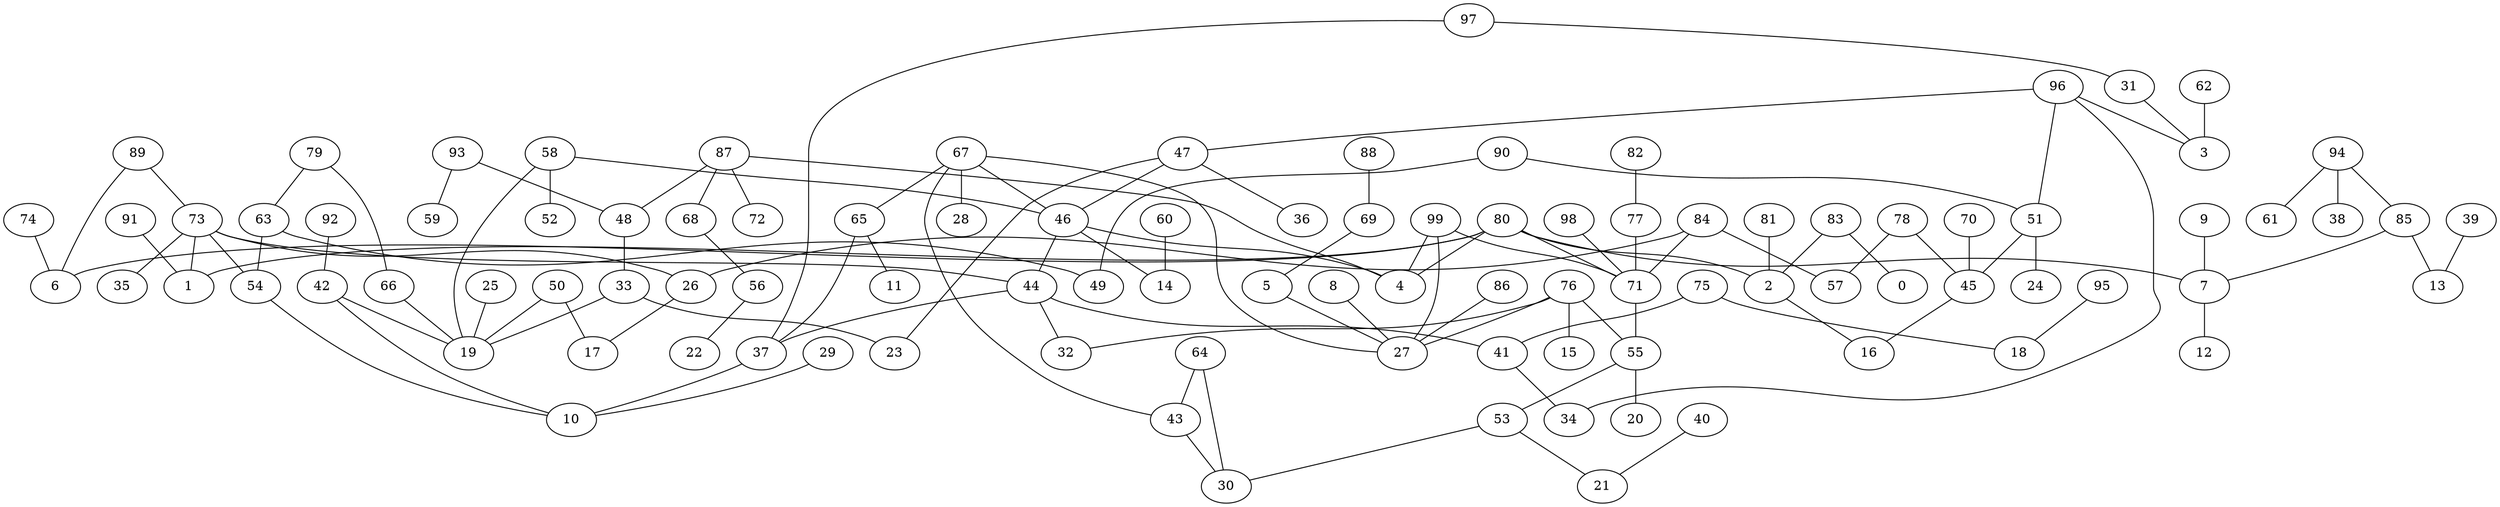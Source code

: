 digraph GG_graph {

subgraph G_graph {
edge [color = black]
"92" -> "42" [dir = none]
"89" -> "6" [dir = none]
"60" -> "14" [dir = none]
"78" -> "57" [dir = none]
"78" -> "45" [dir = none]
"88" -> "69" [dir = none]
"82" -> "77" [dir = none]
"40" -> "21" [dir = none]
"86" -> "27" [dir = none]
"91" -> "1" [dir = none]
"42" -> "19" [dir = none]
"63" -> "49" [dir = none]
"77" -> "71" [dir = none]
"29" -> "10" [dir = none]
"99" -> "4" [dir = none]
"97" -> "31" [dir = none]
"97" -> "37" [dir = none]
"68" -> "56" [dir = none]
"83" -> "0" [dir = none]
"83" -> "2" [dir = none]
"51" -> "24" [dir = none]
"51" -> "45" [dir = none]
"9" -> "7" [dir = none]
"93" -> "59" [dir = none]
"93" -> "48" [dir = none]
"94" -> "61" [dir = none]
"94" -> "38" [dir = none]
"94" -> "85" [dir = none]
"26" -> "17" [dir = none]
"5" -> "27" [dir = none]
"50" -> "17" [dir = none]
"67" -> "65" [dir = none]
"67" -> "28" [dir = none]
"67" -> "27" [dir = none]
"67" -> "43" [dir = none]
"67" -> "46" [dir = none]
"65" -> "11" [dir = none]
"7" -> "12" [dir = none]
"37" -> "10" [dir = none]
"46" -> "14" [dir = none]
"46" -> "44" [dir = none]
"46" -> "4" [dir = none]
"56" -> "22" [dir = none]
"79" -> "63" [dir = none]
"79" -> "66" [dir = none]
"76" -> "15" [dir = none]
"76" -> "32" [dir = none]
"76" -> "55" [dir = none]
"76" -> "27" [dir = none]
"85" -> "13" [dir = none]
"85" -> "7" [dir = none]
"90" -> "49" [dir = none]
"39" -> "13" [dir = none]
"48" -> "33" [dir = none]
"80" -> "2" [dir = none]
"80" -> "6" [dir = none]
"80" -> "7" [dir = none]
"80" -> "71" [dir = none]
"80" -> "4" [dir = none]
"75" -> "18" [dir = none]
"75" -> "41" [dir = none]
"73" -> "1" [dir = none]
"73" -> "54" [dir = none]
"73" -> "35" [dir = none]
"73" -> "26" [dir = none]
"73" -> "44" [dir = none]
"87" -> "68" [dir = none]
"87" -> "48" [dir = none]
"87" -> "72" [dir = none]
"87" -> "4" [dir = none]
"41" -> "34" [dir = none]
"44" -> "37" [dir = none]
"44" -> "41" [dir = none]
"70" -> "45" [dir = none]
"66" -> "19" [dir = none]
"96" -> "3" [dir = none]
"96" -> "47" [dir = none]
"96" -> "51" [dir = none]
"96" -> "34" [dir = none]
"43" -> "30" [dir = none]
"47" -> "23" [dir = none]
"47" -> "36" [dir = none]
"8" -> "27" [dir = none]
"58" -> "19" [dir = none]
"58" -> "52" [dir = none]
"58" -> "46" [dir = none]
"84" -> "71" [dir = none]
"45" -> "16" [dir = none]
"25" -> "19" [dir = none]
"62" -> "3" [dir = none]
"55" -> "20" [dir = none]
"55" -> "53" [dir = none]
"64" -> "43" [dir = none]
"53" -> "21" [dir = none]
"74" -> "6" [dir = none]
"69" -> "5" [dir = none]
"81" -> "2" [dir = none]
"95" -> "18" [dir = none]
"98" -> "71" [dir = none]
"65" -> "37" [dir = none]
"54" -> "10" [dir = none]
"53" -> "30" [dir = none]
"42" -> "10" [dir = none]
"44" -> "32" [dir = none]
"64" -> "30" [dir = none]
"33" -> "23" [dir = none]
"84" -> "57" [dir = none]
"50" -> "19" [dir = none]
"90" -> "51" [dir = none]
"84" -> "26" [dir = none]
"47" -> "46" [dir = none]
"33" -> "19" [dir = none]
"31" -> "3" [dir = none]
"2" -> "16" [dir = none]
"71" -> "55" [dir = none]
"99" -> "71" [dir = none]
"89" -> "73" [dir = none]
"80" -> "1" [dir = none]
"99" -> "27" [dir = none]
"63" -> "54" [dir = none]
}

}
